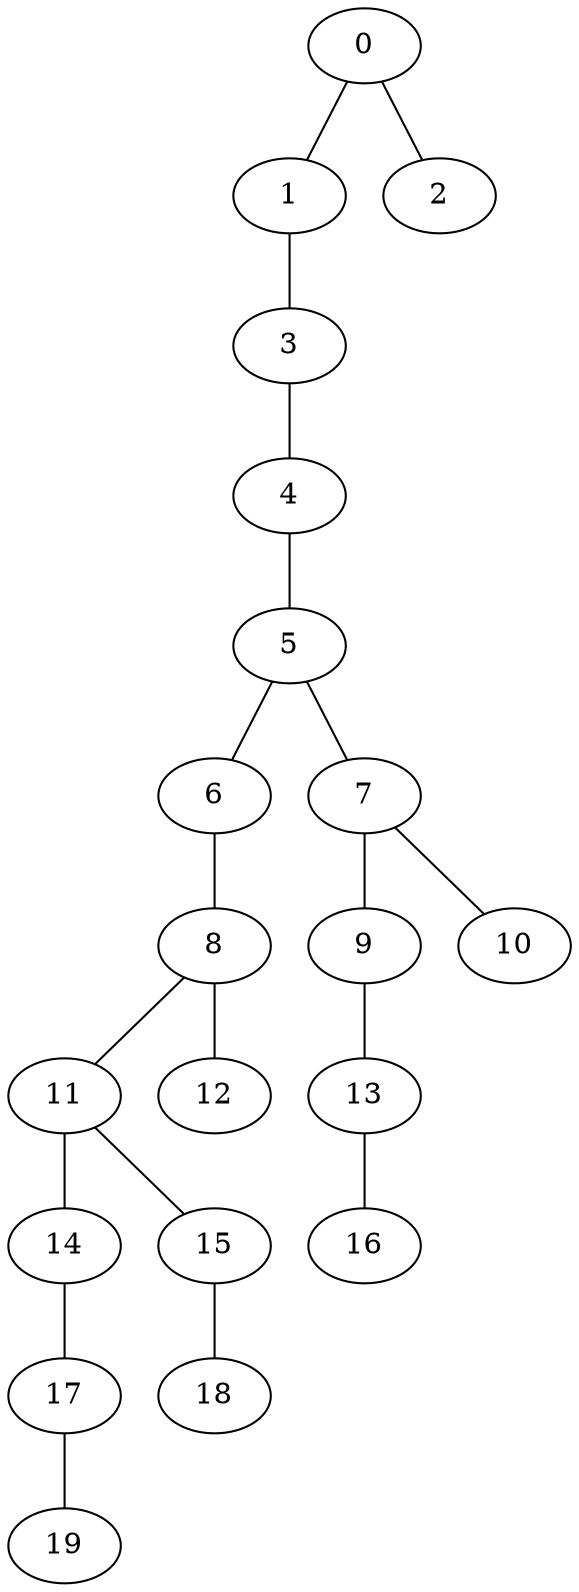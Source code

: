 
graph graphname {
    0 -- 1
0 -- 2
1 -- 3
3 -- 4
4 -- 5
5 -- 6
5 -- 7
6 -- 8
7 -- 9
7 -- 10
8 -- 11
8 -- 12
9 -- 13
11 -- 14
11 -- 15
13 -- 16
14 -- 17
15 -- 18
17 -- 19

}
